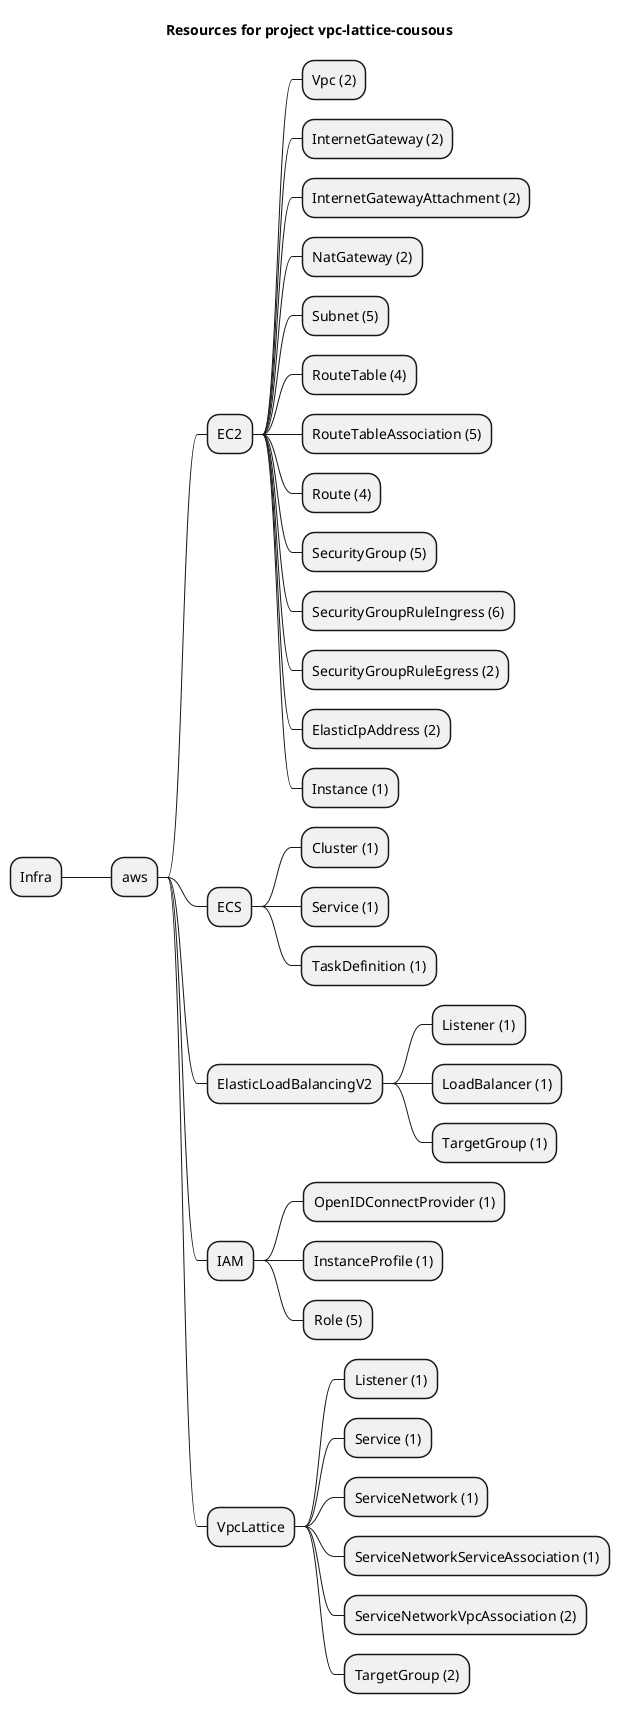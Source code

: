 @startmindmap
title Resources for project vpc-lattice-cousous
skinparam monochrome true
+ Infra
++ aws
+++ EC2
++++ Vpc (2)
++++ InternetGateway (2)
++++ InternetGatewayAttachment (2)
++++ NatGateway (2)
++++ Subnet (5)
++++ RouteTable (4)
++++ RouteTableAssociation (5)
++++ Route (4)
++++ SecurityGroup (5)
++++ SecurityGroupRuleIngress (6)
++++ SecurityGroupRuleEgress (2)
++++ ElasticIpAddress (2)
++++ Instance (1)
+++ ECS
++++ Cluster (1)
++++ Service (1)
++++ TaskDefinition (1)
+++ ElasticLoadBalancingV2
++++ Listener (1)
++++ LoadBalancer (1)
++++ TargetGroup (1)
+++ IAM
++++ OpenIDConnectProvider (1)
++++ InstanceProfile (1)
++++ Role (5)
+++ VpcLattice
++++ Listener (1)
++++ Service (1)
++++ ServiceNetwork (1)
++++ ServiceNetworkServiceAssociation (1)
++++ ServiceNetworkVpcAssociation (2)
++++ TargetGroup (2)
@endmindmap